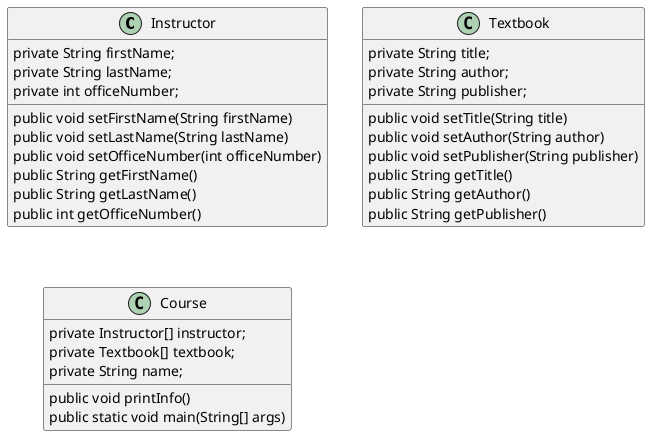 @startuml

class Instructor{
    private String firstName;
    private String lastName;
    private int officeNumber;

    public void setFirstName(String firstName)
    public void setLastName(String lastName)
    public void setOfficeNumber(int officeNumber)
    public String getFirstName()
    public String getLastName()
    public int getOfficeNumber()
}

class Textbook{
    private String title;
    private String author;
    private String publisher;

    public void setTitle(String title)
    public void setAuthor(String author)
    public void setPublisher(String publisher)
    public String getTitle()
    public String getAuthor()
    public String getPublisher()
}


class Course{
    private Instructor[] instructor;
    private Textbook[] textbook;
    private String name;

    public void printInfo()
    public static void main(String[] args)
}

@enduml

